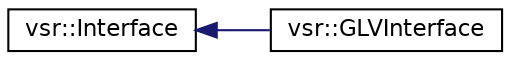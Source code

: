 digraph G
{
  edge [fontname="Helvetica",fontsize="11",labelfontname="Helvetica",labelfontsize="11"];
  node [fontname="Helvetica",fontsize="11",shape=record];
  rankdir="LR";
  Node1 [label="vsr::Interface",height=0.2,width=0.4,color="black", fillcolor="white", style="filled",URL="$classvsr_1_1_interface.html"];
  Node1 -> Node2 [dir="back",color="midnightblue",fontsize="11",style="solid",fontname="Helvetica"];
  Node2 [label="vsr::GLVInterface",height=0.2,width=0.4,color="black", fillcolor="white", style="filled",URL="$classvsr_1_1_g_l_v_interface.html"];
}
